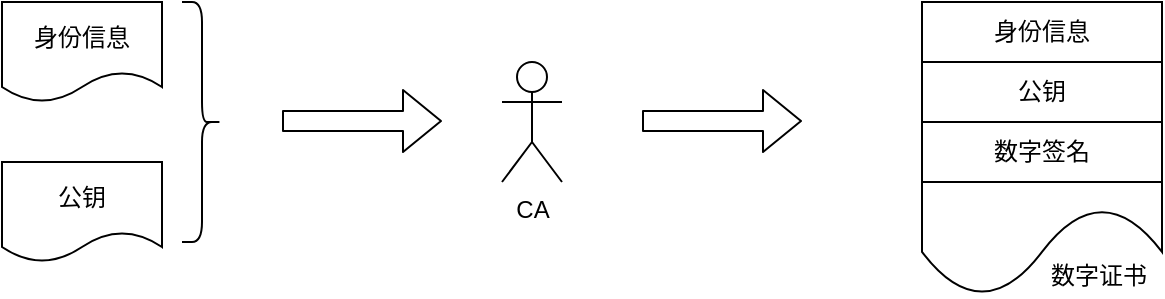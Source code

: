 <mxfile version="12.9.13" type="device"><diagram id="L1WPwYaSwAsZmJO8iEPR" name="Page-1"><mxGraphModel dx="1086" dy="785" grid="1" gridSize="10" guides="1" tooltips="1" connect="1" arrows="1" fold="1" page="1" pageScale="1" pageWidth="827" pageHeight="1169" math="0" shadow="0"><root><mxCell id="0"/><mxCell id="1" parent="0"/><mxCell id="tJ95V2Qjs2gDfIJYq8c--2" value="CA" style="shape=umlActor;verticalLabelPosition=bottom;labelBackgroundColor=#ffffff;verticalAlign=top;html=1;outlineConnect=0;" vertex="1" parent="1"><mxGeometry x="370" y="190" width="30" height="60" as="geometry"/></mxCell><mxCell id="tJ95V2Qjs2gDfIJYq8c--11" value="身份信息" style="shape=document;whiteSpace=wrap;html=1;boundedLbl=1;" vertex="1" parent="1"><mxGeometry x="120" y="160" width="80" height="50" as="geometry"/></mxCell><mxCell id="tJ95V2Qjs2gDfIJYq8c--13" value="公钥" style="shape=document;whiteSpace=wrap;html=1;boundedLbl=1;" vertex="1" parent="1"><mxGeometry x="120" y="240" width="80" height="50" as="geometry"/></mxCell><mxCell id="tJ95V2Qjs2gDfIJYq8c--14" value="" style="shape=curlyBracket;whiteSpace=wrap;html=1;rounded=1;rotation=-180;" vertex="1" parent="1"><mxGeometry x="210" y="160" width="20" height="120" as="geometry"/></mxCell><mxCell id="tJ95V2Qjs2gDfIJYq8c--15" value="" style="shape=flexArrow;endArrow=classic;html=1;" edge="1" parent="1"><mxGeometry width="50" height="50" relative="1" as="geometry"><mxPoint x="260" y="219.5" as="sourcePoint"/><mxPoint x="340" y="219.5" as="targetPoint"/></mxGeometry></mxCell><mxCell id="tJ95V2Qjs2gDfIJYq8c--17" value="" style="shape=flexArrow;endArrow=classic;html=1;" edge="1" parent="1"><mxGeometry width="50" height="50" relative="1" as="geometry"><mxPoint x="440" y="219.5" as="sourcePoint"/><mxPoint x="520" y="219.5" as="targetPoint"/></mxGeometry></mxCell><mxCell id="tJ95V2Qjs2gDfIJYq8c--18" value="" style="shape=document;whiteSpace=wrap;html=1;boundedLbl=1;" vertex="1" parent="1"><mxGeometry x="580" y="160" width="120" height="147" as="geometry"/></mxCell><mxCell id="tJ95V2Qjs2gDfIJYq8c--22" value="数字证书" style="text;html=1;align=center;verticalAlign=middle;resizable=0;points=[];autosize=1;" vertex="1" parent="tJ95V2Qjs2gDfIJYq8c--18"><mxGeometry x="58" y="127" width="60" height="20" as="geometry"/></mxCell><mxCell id="tJ95V2Qjs2gDfIJYq8c--19" value="身份信息" style="rounded=0;whiteSpace=wrap;html=1;" vertex="1" parent="1"><mxGeometry x="580" y="160" width="120" height="30" as="geometry"/></mxCell><mxCell id="tJ95V2Qjs2gDfIJYq8c--20" value="公钥" style="rounded=0;whiteSpace=wrap;html=1;" vertex="1" parent="1"><mxGeometry x="580" y="190" width="120" height="30" as="geometry"/></mxCell><mxCell id="tJ95V2Qjs2gDfIJYq8c--21" value="数字签名" style="rounded=0;whiteSpace=wrap;html=1;" vertex="1" parent="1"><mxGeometry x="580" y="220" width="120" height="30" as="geometry"/></mxCell></root></mxGraphModel></diagram></mxfile>